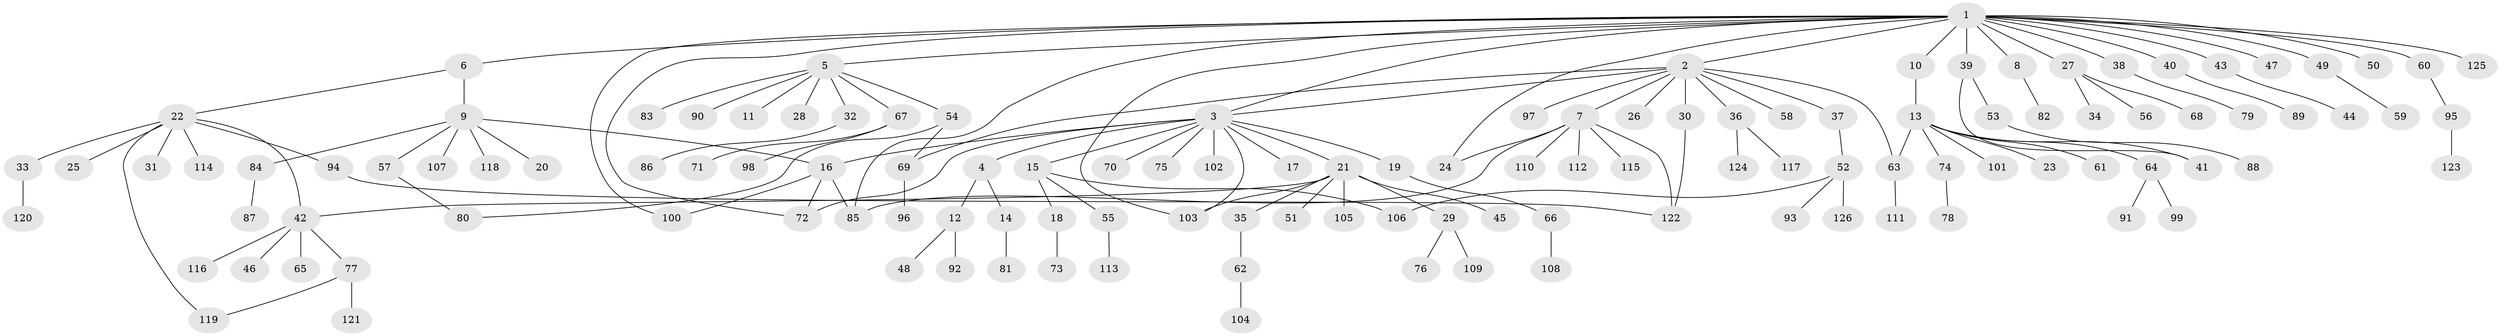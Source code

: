 // coarse degree distribution, {22: 0.010638297872340425, 12: 0.010638297872340425, 13: 0.010638297872340425, 3: 0.07446808510638298, 7: 0.031914893617021274, 9: 0.010638297872340425, 6: 0.02127659574468085, 2: 0.23404255319148937, 1: 0.5638297872340425, 4: 0.010638297872340425, 8: 0.010638297872340425, 5: 0.010638297872340425}
// Generated by graph-tools (version 1.1) at 2025/52/02/27/25 19:52:00]
// undirected, 126 vertices, 144 edges
graph export_dot {
graph [start="1"]
  node [color=gray90,style=filled];
  1;
  2;
  3;
  4;
  5;
  6;
  7;
  8;
  9;
  10;
  11;
  12;
  13;
  14;
  15;
  16;
  17;
  18;
  19;
  20;
  21;
  22;
  23;
  24;
  25;
  26;
  27;
  28;
  29;
  30;
  31;
  32;
  33;
  34;
  35;
  36;
  37;
  38;
  39;
  40;
  41;
  42;
  43;
  44;
  45;
  46;
  47;
  48;
  49;
  50;
  51;
  52;
  53;
  54;
  55;
  56;
  57;
  58;
  59;
  60;
  61;
  62;
  63;
  64;
  65;
  66;
  67;
  68;
  69;
  70;
  71;
  72;
  73;
  74;
  75;
  76;
  77;
  78;
  79;
  80;
  81;
  82;
  83;
  84;
  85;
  86;
  87;
  88;
  89;
  90;
  91;
  92;
  93;
  94;
  95;
  96;
  97;
  98;
  99;
  100;
  101;
  102;
  103;
  104;
  105;
  106;
  107;
  108;
  109;
  110;
  111;
  112;
  113;
  114;
  115;
  116;
  117;
  118;
  119;
  120;
  121;
  122;
  123;
  124;
  125;
  126;
  1 -- 2;
  1 -- 3;
  1 -- 5;
  1 -- 6;
  1 -- 8;
  1 -- 10;
  1 -- 24;
  1 -- 27;
  1 -- 38;
  1 -- 39;
  1 -- 40;
  1 -- 43;
  1 -- 47;
  1 -- 49;
  1 -- 50;
  1 -- 60;
  1 -- 72;
  1 -- 85;
  1 -- 100;
  1 -- 103;
  1 -- 125;
  2 -- 3;
  2 -- 7;
  2 -- 26;
  2 -- 30;
  2 -- 36;
  2 -- 37;
  2 -- 58;
  2 -- 63;
  2 -- 69;
  2 -- 97;
  3 -- 4;
  3 -- 15;
  3 -- 16;
  3 -- 17;
  3 -- 19;
  3 -- 21;
  3 -- 70;
  3 -- 72;
  3 -- 75;
  3 -- 102;
  3 -- 103;
  4 -- 12;
  4 -- 14;
  5 -- 11;
  5 -- 28;
  5 -- 32;
  5 -- 54;
  5 -- 67;
  5 -- 83;
  5 -- 90;
  6 -- 9;
  6 -- 22;
  7 -- 24;
  7 -- 85;
  7 -- 110;
  7 -- 112;
  7 -- 115;
  7 -- 122;
  8 -- 82;
  9 -- 16;
  9 -- 20;
  9 -- 57;
  9 -- 84;
  9 -- 107;
  9 -- 118;
  10 -- 13;
  12 -- 48;
  12 -- 92;
  13 -- 23;
  13 -- 41;
  13 -- 61;
  13 -- 63;
  13 -- 64;
  13 -- 74;
  13 -- 101;
  14 -- 81;
  15 -- 18;
  15 -- 55;
  15 -- 106;
  16 -- 72;
  16 -- 85;
  16 -- 100;
  18 -- 73;
  19 -- 66;
  21 -- 29;
  21 -- 35;
  21 -- 42;
  21 -- 45;
  21 -- 51;
  21 -- 103;
  21 -- 105;
  22 -- 25;
  22 -- 31;
  22 -- 33;
  22 -- 42;
  22 -- 94;
  22 -- 114;
  22 -- 119;
  27 -- 34;
  27 -- 56;
  27 -- 68;
  29 -- 76;
  29 -- 109;
  30 -- 122;
  32 -- 86;
  33 -- 120;
  35 -- 62;
  36 -- 117;
  36 -- 124;
  37 -- 52;
  38 -- 79;
  39 -- 41;
  39 -- 53;
  40 -- 89;
  42 -- 46;
  42 -- 65;
  42 -- 77;
  42 -- 116;
  43 -- 44;
  49 -- 59;
  52 -- 93;
  52 -- 106;
  52 -- 126;
  53 -- 88;
  54 -- 69;
  54 -- 80;
  55 -- 113;
  57 -- 80;
  60 -- 95;
  62 -- 104;
  63 -- 111;
  64 -- 91;
  64 -- 99;
  66 -- 108;
  67 -- 71;
  67 -- 98;
  69 -- 96;
  74 -- 78;
  77 -- 119;
  77 -- 121;
  84 -- 87;
  94 -- 122;
  95 -- 123;
}
